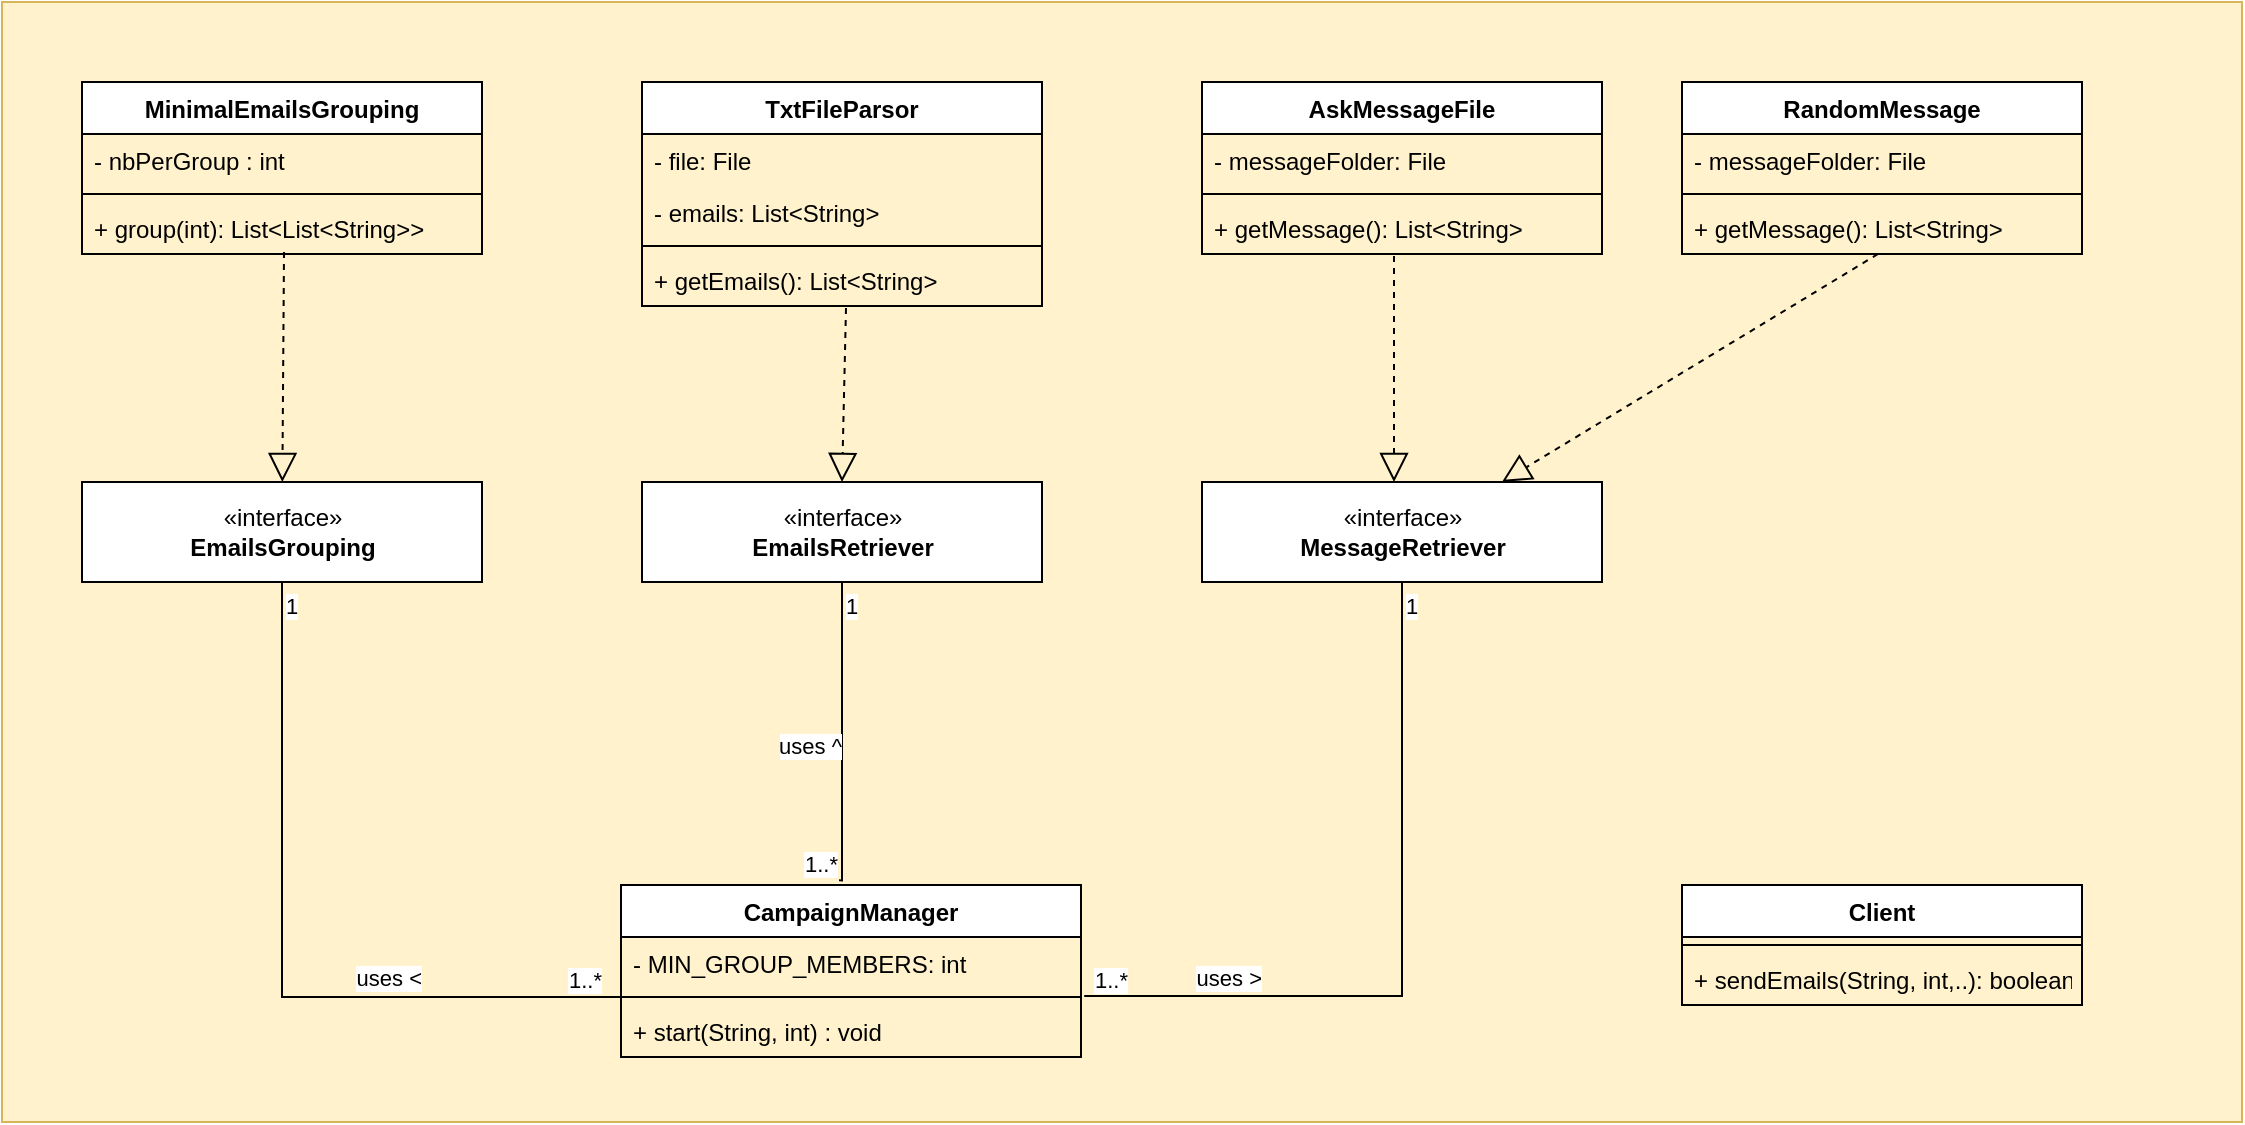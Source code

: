 <mxfile version="18.0.1" type="device"><diagram id="C5RBs43oDa-KdzZeNtuy" name="Page-1"><mxGraphModel dx="1422" dy="762" grid="1" gridSize="10" guides="1" tooltips="1" connect="1" arrows="1" fold="1" page="1" pageScale="1" pageWidth="827" pageHeight="1169" math="0" shadow="0"><root><mxCell id="WIyWlLk6GJQsqaUBKTNV-0"/><mxCell id="WIyWlLk6GJQsqaUBKTNV-1" parent="WIyWlLk6GJQsqaUBKTNV-0"/><mxCell id="hQ5RxoYJCWjfLNq5pgCp-111" value="" style="rounded=0;whiteSpace=wrap;html=1;fillColor=#fff2cc;strokeColor=#d6b656;" vertex="1" parent="WIyWlLk6GJQsqaUBKTNV-1"><mxGeometry width="1120" height="560" as="geometry"/></mxCell><mxCell id="hQ5RxoYJCWjfLNq5pgCp-33" value="«interface»&lt;br&gt;&lt;b&gt;EmailsGrouping&lt;/b&gt;" style="html=1;" vertex="1" parent="WIyWlLk6GJQsqaUBKTNV-1"><mxGeometry x="40" y="240" width="200" height="50" as="geometry"/></mxCell><mxCell id="hQ5RxoYJCWjfLNq5pgCp-34" value="CampaignManager" style="swimlane;fontStyle=1;align=center;verticalAlign=top;childLayout=stackLayout;horizontal=1;startSize=26;horizontalStack=0;resizeParent=1;resizeParentMax=0;resizeLast=0;collapsible=1;marginBottom=0;" vertex="1" parent="WIyWlLk6GJQsqaUBKTNV-1"><mxGeometry x="309.5" y="441.5" width="230" height="86" as="geometry"/></mxCell><mxCell id="hQ5RxoYJCWjfLNq5pgCp-35" value="- MIN_GROUP_MEMBERS: int" style="text;strokeColor=none;fillColor=none;align=left;verticalAlign=top;spacingLeft=4;spacingRight=4;overflow=hidden;rotatable=0;points=[[0,0.5],[1,0.5]];portConstraint=eastwest;" vertex="1" parent="hQ5RxoYJCWjfLNq5pgCp-34"><mxGeometry y="26" width="230" height="26" as="geometry"/></mxCell><mxCell id="hQ5RxoYJCWjfLNq5pgCp-36" value="" style="line;strokeWidth=1;fillColor=none;align=left;verticalAlign=middle;spacingTop=-1;spacingLeft=3;spacingRight=3;rotatable=0;labelPosition=right;points=[];portConstraint=eastwest;" vertex="1" parent="hQ5RxoYJCWjfLNq5pgCp-34"><mxGeometry y="52" width="230" height="8" as="geometry"/></mxCell><mxCell id="hQ5RxoYJCWjfLNq5pgCp-40" value="+ start(String, int) : void" style="text;strokeColor=none;fillColor=none;align=left;verticalAlign=top;spacingLeft=4;spacingRight=4;overflow=hidden;rotatable=0;points=[[0,0.5],[1,0.5]];portConstraint=eastwest;" vertex="1" parent="hQ5RxoYJCWjfLNq5pgCp-34"><mxGeometry y="60" width="230" height="26" as="geometry"/></mxCell><mxCell id="hQ5RxoYJCWjfLNq5pgCp-38" value="«interface»&lt;br&gt;&lt;b&gt;EmailsRetriever&lt;/b&gt;" style="html=1;" vertex="1" parent="WIyWlLk6GJQsqaUBKTNV-1"><mxGeometry x="320" y="240" width="200" height="50" as="geometry"/></mxCell><mxCell id="hQ5RxoYJCWjfLNq5pgCp-39" value="«interface»&lt;br&gt;&lt;b&gt;MessageRetriever&lt;/b&gt;" style="html=1;" vertex="1" parent="WIyWlLk6GJQsqaUBKTNV-1"><mxGeometry x="600" y="240" width="200" height="50" as="geometry"/></mxCell><mxCell id="hQ5RxoYJCWjfLNq5pgCp-41" value="Client" style="swimlane;fontStyle=1;align=center;verticalAlign=top;childLayout=stackLayout;horizontal=1;startSize=26;horizontalStack=0;resizeParent=1;resizeParentMax=0;resizeLast=0;collapsible=1;marginBottom=0;" vertex="1" parent="WIyWlLk6GJQsqaUBKTNV-1"><mxGeometry x="840" y="441.5" width="200" height="60" as="geometry"/></mxCell><mxCell id="hQ5RxoYJCWjfLNq5pgCp-43" value="" style="line;strokeWidth=1;fillColor=none;align=left;verticalAlign=middle;spacingTop=-1;spacingLeft=3;spacingRight=3;rotatable=0;labelPosition=right;points=[];portConstraint=eastwest;" vertex="1" parent="hQ5RxoYJCWjfLNq5pgCp-41"><mxGeometry y="26" width="200" height="8" as="geometry"/></mxCell><mxCell id="hQ5RxoYJCWjfLNq5pgCp-44" value="+ sendEmails(String, int,..): boolean" style="text;strokeColor=none;fillColor=none;align=left;verticalAlign=top;spacingLeft=4;spacingRight=4;overflow=hidden;rotatable=0;points=[[0,0.5],[1,0.5]];portConstraint=eastwest;" vertex="1" parent="hQ5RxoYJCWjfLNq5pgCp-41"><mxGeometry y="34" width="200" height="26" as="geometry"/></mxCell><mxCell id="hQ5RxoYJCWjfLNq5pgCp-45" value="MinimalEmailsGrouping" style="swimlane;fontStyle=1;align=center;verticalAlign=top;childLayout=stackLayout;horizontal=1;startSize=26;horizontalStack=0;resizeParent=1;resizeParentMax=0;resizeLast=0;collapsible=1;marginBottom=0;" vertex="1" parent="WIyWlLk6GJQsqaUBKTNV-1"><mxGeometry x="40" y="40" width="200" height="86" as="geometry"/></mxCell><mxCell id="hQ5RxoYJCWjfLNq5pgCp-46" value="- nbPerGroup : int" style="text;strokeColor=none;fillColor=none;align=left;verticalAlign=top;spacingLeft=4;spacingRight=4;overflow=hidden;rotatable=0;points=[[0,0.5],[1,0.5]];portConstraint=eastwest;" vertex="1" parent="hQ5RxoYJCWjfLNq5pgCp-45"><mxGeometry y="26" width="200" height="26" as="geometry"/></mxCell><mxCell id="hQ5RxoYJCWjfLNq5pgCp-47" value="" style="line;strokeWidth=1;fillColor=none;align=left;verticalAlign=middle;spacingTop=-1;spacingLeft=3;spacingRight=3;rotatable=0;labelPosition=right;points=[];portConstraint=eastwest;" vertex="1" parent="hQ5RxoYJCWjfLNq5pgCp-45"><mxGeometry y="52" width="200" height="8" as="geometry"/></mxCell><mxCell id="hQ5RxoYJCWjfLNq5pgCp-48" value="+ group(int): List&lt;List&lt;String&gt;&gt;" style="text;strokeColor=none;fillColor=none;align=left;verticalAlign=top;spacingLeft=4;spacingRight=4;overflow=hidden;rotatable=0;points=[[0,0.5],[1,0.5]];portConstraint=eastwest;" vertex="1" parent="hQ5RxoYJCWjfLNq5pgCp-45"><mxGeometry y="60" width="200" height="26" as="geometry"/></mxCell><mxCell id="hQ5RxoYJCWjfLNq5pgCp-50" value="TxtFileParsor" style="swimlane;fontStyle=1;align=center;verticalAlign=top;childLayout=stackLayout;horizontal=1;startSize=26;horizontalStack=0;resizeParent=1;resizeParentMax=0;resizeLast=0;collapsible=1;marginBottom=0;" vertex="1" parent="WIyWlLk6GJQsqaUBKTNV-1"><mxGeometry x="320" y="40" width="200" height="112" as="geometry"/></mxCell><mxCell id="hQ5RxoYJCWjfLNq5pgCp-54" value="- file: File" style="text;strokeColor=none;fillColor=none;align=left;verticalAlign=top;spacingLeft=4;spacingRight=4;overflow=hidden;rotatable=0;points=[[0,0.5],[1,0.5]];portConstraint=eastwest;" vertex="1" parent="hQ5RxoYJCWjfLNq5pgCp-50"><mxGeometry y="26" width="200" height="26" as="geometry"/></mxCell><mxCell id="hQ5RxoYJCWjfLNq5pgCp-51" value="- emails: List&lt;String&gt;" style="text;strokeColor=none;fillColor=none;align=left;verticalAlign=top;spacingLeft=4;spacingRight=4;overflow=hidden;rotatable=0;points=[[0,0.5],[1,0.5]];portConstraint=eastwest;" vertex="1" parent="hQ5RxoYJCWjfLNq5pgCp-50"><mxGeometry y="52" width="200" height="26" as="geometry"/></mxCell><mxCell id="hQ5RxoYJCWjfLNq5pgCp-52" value="" style="line;strokeWidth=1;fillColor=none;align=left;verticalAlign=middle;spacingTop=-1;spacingLeft=3;spacingRight=3;rotatable=0;labelPosition=right;points=[];portConstraint=eastwest;" vertex="1" parent="hQ5RxoYJCWjfLNq5pgCp-50"><mxGeometry y="78" width="200" height="8" as="geometry"/></mxCell><mxCell id="hQ5RxoYJCWjfLNq5pgCp-53" value="+ getEmails(): List&lt;String&gt;" style="text;strokeColor=none;fillColor=none;align=left;verticalAlign=top;spacingLeft=4;spacingRight=4;overflow=hidden;rotatable=0;points=[[0,0.5],[1,0.5]];portConstraint=eastwest;" vertex="1" parent="hQ5RxoYJCWjfLNq5pgCp-50"><mxGeometry y="86" width="200" height="26" as="geometry"/></mxCell><mxCell id="hQ5RxoYJCWjfLNq5pgCp-56" value="AskMessageFile" style="swimlane;fontStyle=1;align=center;verticalAlign=top;childLayout=stackLayout;horizontal=1;startSize=26;horizontalStack=0;resizeParent=1;resizeParentMax=0;resizeLast=0;collapsible=1;marginBottom=0;" vertex="1" parent="WIyWlLk6GJQsqaUBKTNV-1"><mxGeometry x="600" y="40" width="200" height="86" as="geometry"/></mxCell><mxCell id="hQ5RxoYJCWjfLNq5pgCp-57" value="- messageFolder: File" style="text;strokeColor=none;fillColor=none;align=left;verticalAlign=top;spacingLeft=4;spacingRight=4;overflow=hidden;rotatable=0;points=[[0,0.5],[1,0.5]];portConstraint=eastwest;" vertex="1" parent="hQ5RxoYJCWjfLNq5pgCp-56"><mxGeometry y="26" width="200" height="26" as="geometry"/></mxCell><mxCell id="hQ5RxoYJCWjfLNq5pgCp-59" value="" style="line;strokeWidth=1;fillColor=none;align=left;verticalAlign=middle;spacingTop=-1;spacingLeft=3;spacingRight=3;rotatable=0;labelPosition=right;points=[];portConstraint=eastwest;" vertex="1" parent="hQ5RxoYJCWjfLNq5pgCp-56"><mxGeometry y="52" width="200" height="8" as="geometry"/></mxCell><mxCell id="hQ5RxoYJCWjfLNq5pgCp-60" value="+ getMessage(): List&lt;String&gt;" style="text;strokeColor=none;fillColor=none;align=left;verticalAlign=top;spacingLeft=4;spacingRight=4;overflow=hidden;rotatable=0;points=[[0,0.5],[1,0.5]];portConstraint=eastwest;" vertex="1" parent="hQ5RxoYJCWjfLNq5pgCp-56"><mxGeometry y="60" width="200" height="26" as="geometry"/></mxCell><mxCell id="hQ5RxoYJCWjfLNq5pgCp-66" value="" style="endArrow=block;dashed=1;endFill=0;endSize=12;html=1;rounded=0;exitX=0.48;exitY=1.038;exitDx=0;exitDy=0;exitPerimeter=0;" edge="1" parent="WIyWlLk6GJQsqaUBKTNV-1" source="hQ5RxoYJCWjfLNq5pgCp-60"><mxGeometry width="160" relative="1" as="geometry"><mxPoint x="690" y="150" as="sourcePoint"/><mxPoint x="696" y="240" as="targetPoint"/></mxGeometry></mxCell><mxCell id="hQ5RxoYJCWjfLNq5pgCp-67" value="" style="endArrow=block;dashed=1;endFill=0;endSize=12;html=1;rounded=0;entryX=0.75;entryY=0;entryDx=0;entryDy=0;exitX=0.49;exitY=1;exitDx=0;exitDy=0;exitPerimeter=0;" edge="1" parent="WIyWlLk6GJQsqaUBKTNV-1" source="hQ5RxoYJCWjfLNq5pgCp-72" target="hQ5RxoYJCWjfLNq5pgCp-39"><mxGeometry width="160" relative="1" as="geometry"><mxPoint x="940" y="200" as="sourcePoint"/><mxPoint x="1010" y="90" as="targetPoint"/></mxGeometry></mxCell><mxCell id="hQ5RxoYJCWjfLNq5pgCp-69" value="RandomMessage" style="swimlane;fontStyle=1;align=center;verticalAlign=top;childLayout=stackLayout;horizontal=1;startSize=26;horizontalStack=0;resizeParent=1;resizeParentMax=0;resizeLast=0;collapsible=1;marginBottom=0;" vertex="1" parent="WIyWlLk6GJQsqaUBKTNV-1"><mxGeometry x="840" y="40" width="200" height="86" as="geometry"/></mxCell><mxCell id="hQ5RxoYJCWjfLNq5pgCp-70" value="- messageFolder: File" style="text;strokeColor=none;fillColor=none;align=left;verticalAlign=top;spacingLeft=4;spacingRight=4;overflow=hidden;rotatable=0;points=[[0,0.5],[1,0.5]];portConstraint=eastwest;" vertex="1" parent="hQ5RxoYJCWjfLNq5pgCp-69"><mxGeometry y="26" width="200" height="26" as="geometry"/></mxCell><mxCell id="hQ5RxoYJCWjfLNq5pgCp-71" value="" style="line;strokeWidth=1;fillColor=none;align=left;verticalAlign=middle;spacingTop=-1;spacingLeft=3;spacingRight=3;rotatable=0;labelPosition=right;points=[];portConstraint=eastwest;" vertex="1" parent="hQ5RxoYJCWjfLNq5pgCp-69"><mxGeometry y="52" width="200" height="8" as="geometry"/></mxCell><mxCell id="hQ5RxoYJCWjfLNq5pgCp-72" value="+ getMessage(): List&lt;String&gt;" style="text;strokeColor=none;fillColor=none;align=left;verticalAlign=top;spacingLeft=4;spacingRight=4;overflow=hidden;rotatable=0;points=[[0,0.5],[1,0.5]];portConstraint=eastwest;" vertex="1" parent="hQ5RxoYJCWjfLNq5pgCp-69"><mxGeometry y="60" width="200" height="26" as="geometry"/></mxCell><mxCell id="hQ5RxoYJCWjfLNq5pgCp-88" value="" style="endArrow=none;html=1;edgeStyle=orthogonalEdgeStyle;rounded=0;exitX=0.5;exitY=1;exitDx=0;exitDy=0;entryX=0.004;entryY=1.154;entryDx=0;entryDy=0;entryPerimeter=0;" edge="1" parent="WIyWlLk6GJQsqaUBKTNV-1" source="hQ5RxoYJCWjfLNq5pgCp-33" target="hQ5RxoYJCWjfLNq5pgCp-35"><mxGeometry relative="1" as="geometry"><mxPoint x="280" y="630" as="sourcePoint"/><mxPoint x="290" y="490" as="targetPoint"/></mxGeometry></mxCell><mxCell id="hQ5RxoYJCWjfLNq5pgCp-89" value="1" style="edgeLabel;resizable=0;html=1;align=left;verticalAlign=bottom;" connectable="0" vertex="1" parent="hQ5RxoYJCWjfLNq5pgCp-88"><mxGeometry x="-1" relative="1" as="geometry"><mxPoint y="20" as="offset"/></mxGeometry></mxCell><mxCell id="hQ5RxoYJCWjfLNq5pgCp-90" value="1..*" style="edgeLabel;resizable=0;html=1;align=right;verticalAlign=bottom;" connectable="0" vertex="1" parent="hQ5RxoYJCWjfLNq5pgCp-88"><mxGeometry x="1" relative="1" as="geometry"><mxPoint x="-10" as="offset"/></mxGeometry></mxCell><mxCell id="hQ5RxoYJCWjfLNq5pgCp-91" value="" style="endArrow=block;dashed=1;endFill=0;endSize=12;html=1;rounded=0;entryX=0.5;entryY=0;entryDx=0;entryDy=0;exitX=0.51;exitY=1.038;exitDx=0;exitDy=0;exitPerimeter=0;" edge="1" parent="WIyWlLk6GJQsqaUBKTNV-1" source="hQ5RxoYJCWjfLNq5pgCp-53" target="hQ5RxoYJCWjfLNq5pgCp-38"><mxGeometry width="160" relative="1" as="geometry"><mxPoint x="440" y="170" as="sourcePoint"/><mxPoint x="360" y="210" as="targetPoint"/></mxGeometry></mxCell><mxCell id="hQ5RxoYJCWjfLNq5pgCp-92" value="" style="endArrow=block;dashed=1;endFill=0;endSize=12;html=1;rounded=0;exitX=0.505;exitY=0.962;exitDx=0;exitDy=0;exitPerimeter=0;" edge="1" parent="WIyWlLk6GJQsqaUBKTNV-1" source="hQ5RxoYJCWjfLNq5pgCp-48" target="hQ5RxoYJCWjfLNq5pgCp-33"><mxGeometry width="160" relative="1" as="geometry"><mxPoint x="132" y="125.998" as="sourcePoint"/><mxPoint x="130" y="213.01" as="targetPoint"/></mxGeometry></mxCell><mxCell id="hQ5RxoYJCWjfLNq5pgCp-93" value="" style="endArrow=none;html=1;edgeStyle=orthogonalEdgeStyle;rounded=0;exitX=0.5;exitY=1;exitDx=0;exitDy=0;entryX=0.474;entryY=-0.027;entryDx=0;entryDy=0;entryPerimeter=0;" edge="1" parent="WIyWlLk6GJQsqaUBKTNV-1" source="hQ5RxoYJCWjfLNq5pgCp-38" target="hQ5RxoYJCWjfLNq5pgCp-34"><mxGeometry relative="1" as="geometry"><mxPoint x="360" y="590" as="sourcePoint"/><mxPoint x="440" y="400" as="targetPoint"/><Array as="points"><mxPoint x="420" y="439"/></Array></mxGeometry></mxCell><mxCell id="hQ5RxoYJCWjfLNq5pgCp-94" value="1" style="edgeLabel;resizable=0;html=1;align=left;verticalAlign=bottom;" connectable="0" vertex="1" parent="hQ5RxoYJCWjfLNq5pgCp-93"><mxGeometry x="-1" relative="1" as="geometry"><mxPoint y="20" as="offset"/></mxGeometry></mxCell><mxCell id="hQ5RxoYJCWjfLNq5pgCp-95" value="1..*" style="edgeLabel;resizable=0;html=1;align=right;verticalAlign=bottom;" connectable="0" vertex="1" parent="hQ5RxoYJCWjfLNq5pgCp-93"><mxGeometry x="1" relative="1" as="geometry"/></mxCell><mxCell id="hQ5RxoYJCWjfLNq5pgCp-96" value="" style="endArrow=none;html=1;edgeStyle=orthogonalEdgeStyle;rounded=0;exitX=0.5;exitY=1;exitDx=0;exitDy=0;entryX=1.007;entryY=1.135;entryDx=0;entryDy=0;entryPerimeter=0;" edge="1" parent="WIyWlLk6GJQsqaUBKTNV-1" source="hQ5RxoYJCWjfLNq5pgCp-39" target="hQ5RxoYJCWjfLNq5pgCp-35"><mxGeometry relative="1" as="geometry"><mxPoint x="430" y="620" as="sourcePoint"/><mxPoint x="670" y="490" as="targetPoint"/></mxGeometry></mxCell><mxCell id="hQ5RxoYJCWjfLNq5pgCp-97" value="1" style="edgeLabel;resizable=0;html=1;align=left;verticalAlign=bottom;" connectable="0" vertex="1" parent="hQ5RxoYJCWjfLNq5pgCp-96"><mxGeometry x="-1" relative="1" as="geometry"><mxPoint y="20" as="offset"/></mxGeometry></mxCell><mxCell id="hQ5RxoYJCWjfLNq5pgCp-98" value="1..*" style="edgeLabel;resizable=0;html=1;align=right;verticalAlign=bottom;" connectable="0" vertex="1" parent="hQ5RxoYJCWjfLNq5pgCp-96"><mxGeometry x="1" relative="1" as="geometry"><mxPoint x="22" as="offset"/></mxGeometry></mxCell><mxCell id="hQ5RxoYJCWjfLNq5pgCp-99" value="uses &amp;lt;" style="edgeLabel;resizable=0;html=1;align=right;verticalAlign=bottom;" connectable="0" vertex="1" parent="WIyWlLk6GJQsqaUBKTNV-1"><mxGeometry x="210" y="496" as="geometry"/></mxCell><mxCell id="hQ5RxoYJCWjfLNq5pgCp-100" value="uses &amp;gt;" style="edgeLabel;resizable=0;html=1;align=right;verticalAlign=bottom;" connectable="0" vertex="1" parent="WIyWlLk6GJQsqaUBKTNV-1"><mxGeometry x="630" y="496" as="geometry"/></mxCell><mxCell id="hQ5RxoYJCWjfLNq5pgCp-101" value="uses ^" style="edgeLabel;resizable=0;html=1;align=right;verticalAlign=bottom;" connectable="0" vertex="1" parent="WIyWlLk6GJQsqaUBKTNV-1"><mxGeometry x="420" y="380" as="geometry"/></mxCell></root></mxGraphModel></diagram></mxfile>